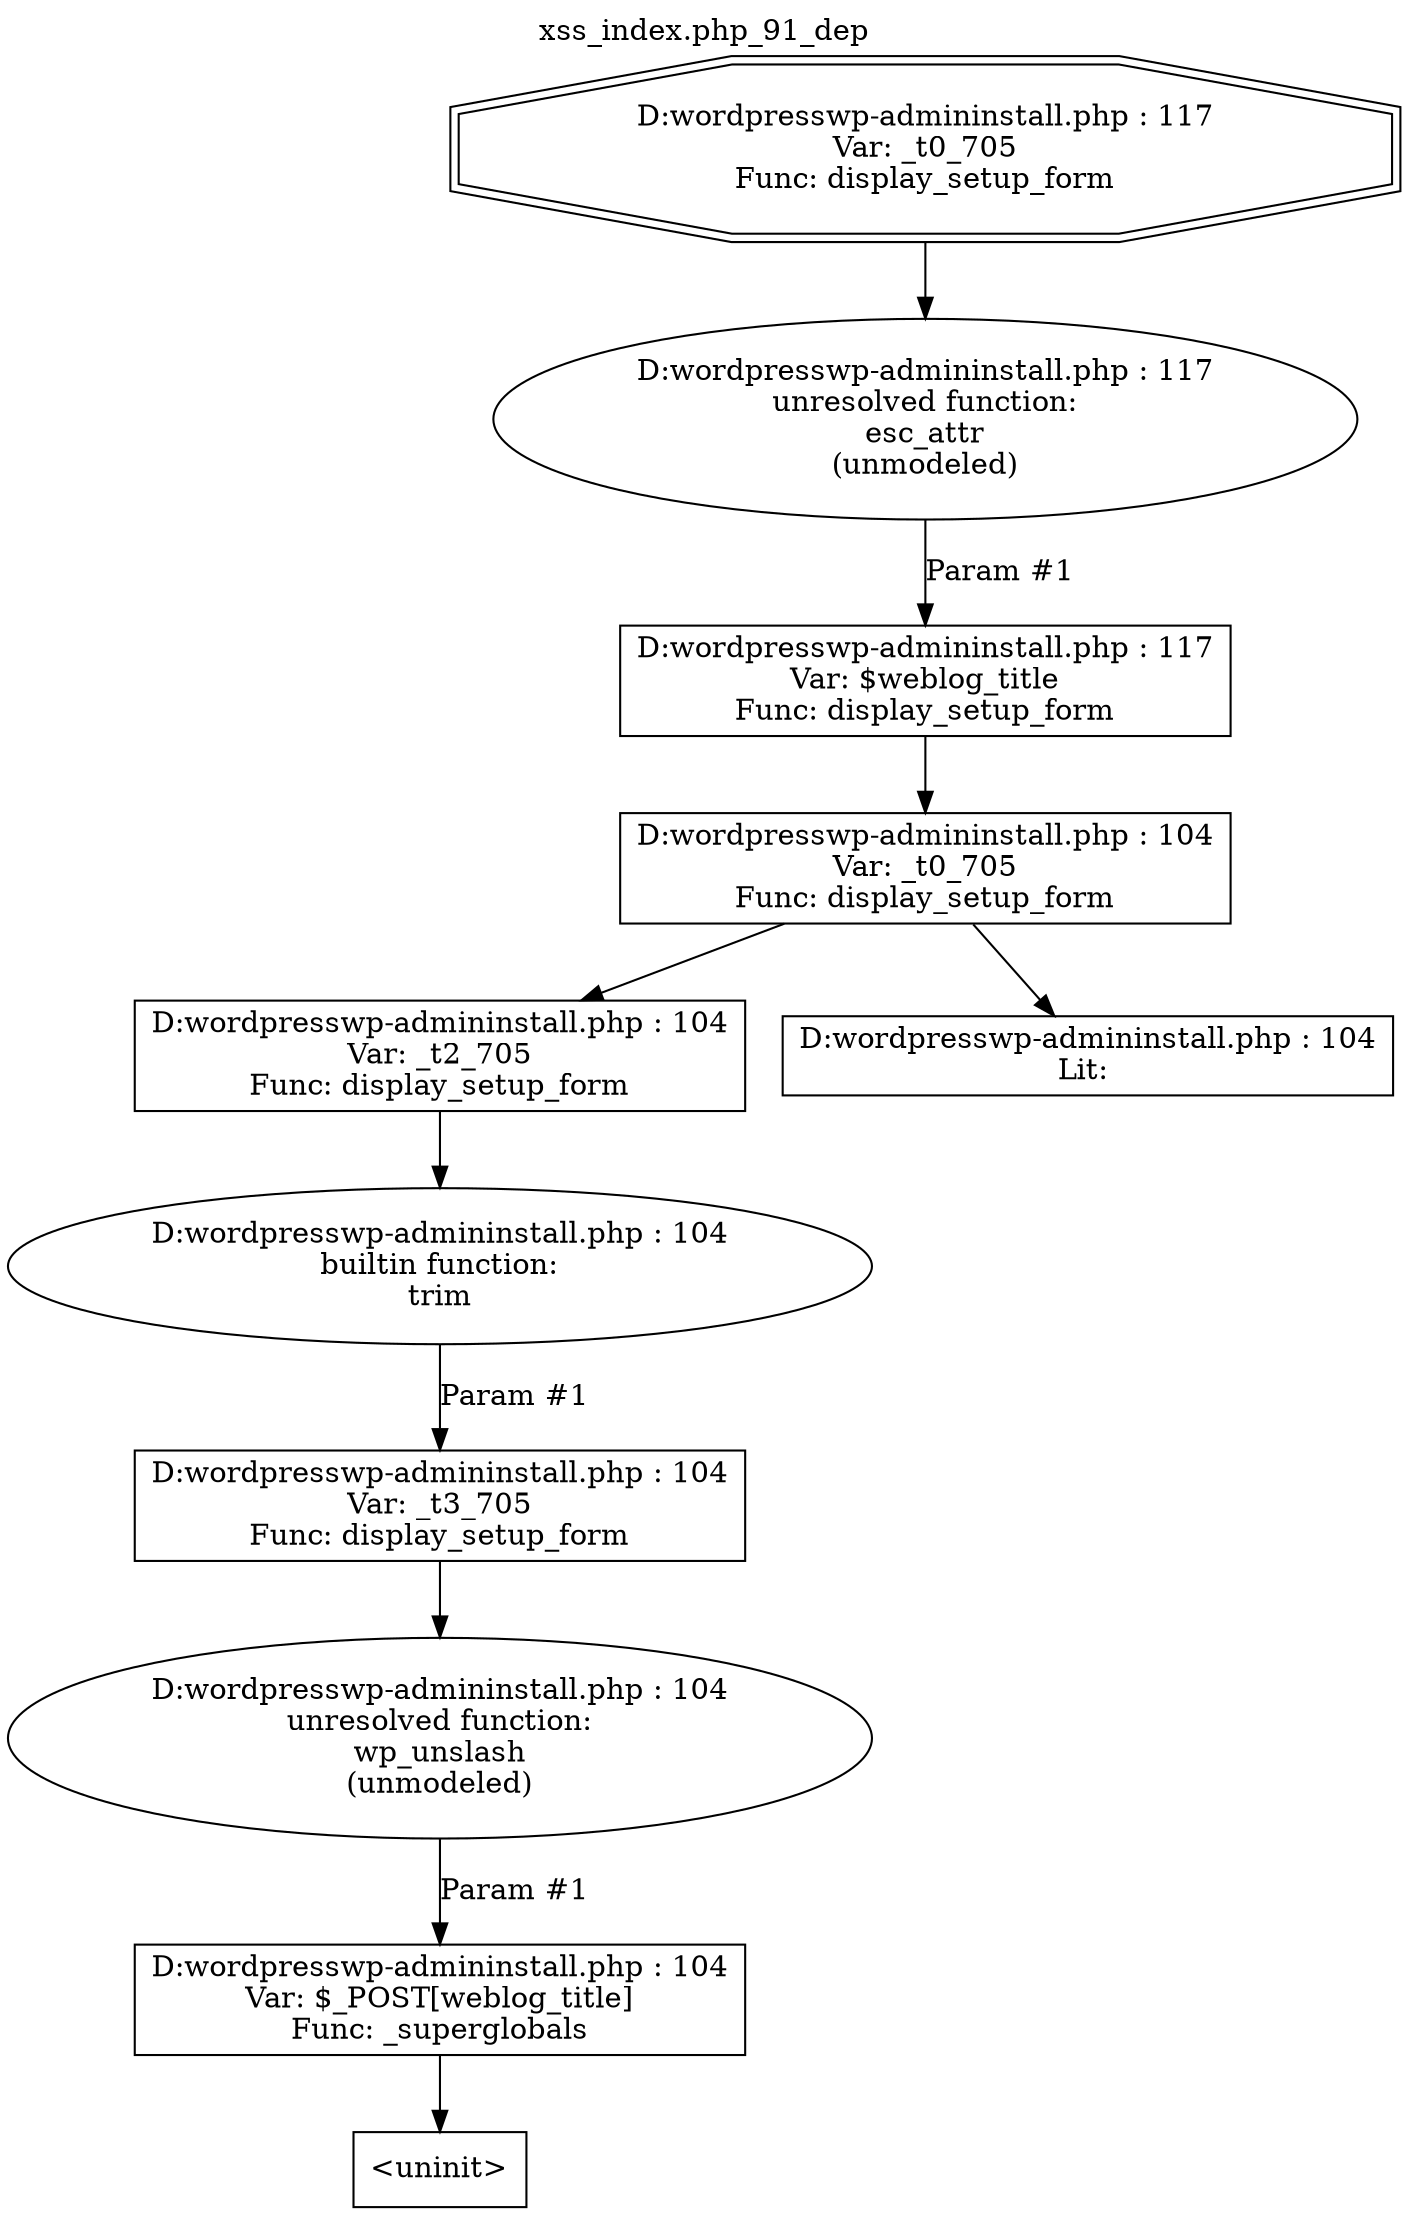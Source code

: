 digraph cfg {
  label="xss_index.php_91_dep";
  labelloc=t;
  n1 [shape=doubleoctagon, label="D:\wordpress\wp-admin\install.php : 117\nVar: _t0_705\nFunc: display_setup_form\n"];
  n2 [shape=ellipse, label="D:\wordpress\wp-admin\install.php : 117\nunresolved function:\nesc_attr\n(unmodeled)\n"];
  n3 [shape=box, label="D:\wordpress\wp-admin\install.php : 117\nVar: $weblog_title\nFunc: display_setup_form\n"];
  n4 [shape=box, label="D:\wordpress\wp-admin\install.php : 104\nVar: _t0_705\nFunc: display_setup_form\n"];
  n5 [shape=box, label="D:\wordpress\wp-admin\install.php : 104\nVar: _t2_705\nFunc: display_setup_form\n"];
  n6 [shape=ellipse, label="D:\wordpress\wp-admin\install.php : 104\nbuiltin function:\ntrim\n"];
  n7 [shape=box, label="D:\wordpress\wp-admin\install.php : 104\nVar: _t3_705\nFunc: display_setup_form\n"];
  n8 [shape=ellipse, label="D:\wordpress\wp-admin\install.php : 104\nunresolved function:\nwp_unslash\n(unmodeled)\n"];
  n9 [shape=box, label="D:\wordpress\wp-admin\install.php : 104\nVar: $_POST[weblog_title]\nFunc: _superglobals\n"];
  n10 [shape=box, label="<uninit>"];
  n11 [shape=box, label="D:\wordpress\wp-admin\install.php : 104\nLit: \n"];
  n1 -> n2;
  n5 -> n6;
  n7 -> n8;
  n9 -> n10;
  n8 -> n9[label="Param #1"];
  n6 -> n7[label="Param #1"];
  n4 -> n5;
  n4 -> n11;
  n3 -> n4;
  n2 -> n3[label="Param #1"];
}
